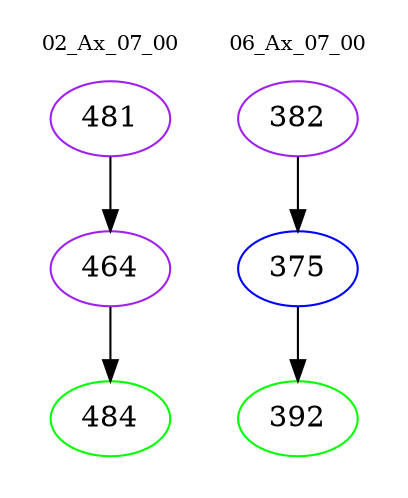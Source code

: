 digraph{
subgraph cluster_0 {
color = white
label = "02_Ax_07_00";
fontsize=10;
T0_481 [label="481", color="purple"]
T0_481 -> T0_464 [color="black"]
T0_464 [label="464", color="purple"]
T0_464 -> T0_484 [color="black"]
T0_484 [label="484", color="green"]
}
subgraph cluster_1 {
color = white
label = "06_Ax_07_00";
fontsize=10;
T1_382 [label="382", color="purple"]
T1_382 -> T1_375 [color="black"]
T1_375 [label="375", color="blue"]
T1_375 -> T1_392 [color="black"]
T1_392 [label="392", color="green"]
}
}
